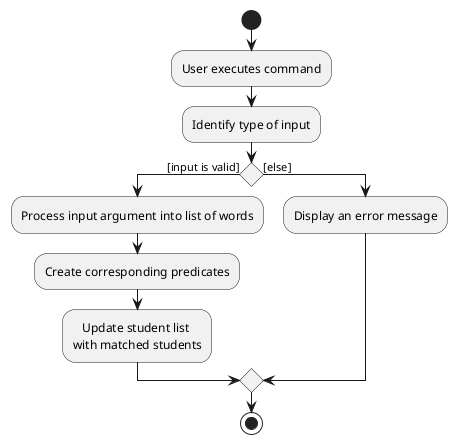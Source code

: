 @startuml

start

:User executes command;
:Identify type of input;

if () then ([input is valid])
    :Process input argument into list of words;
	:Create corresponding predicates;
	:   Update student list\nwith matched students;
else ([else])
	:Display an error message;
endif

stop

@enduml
